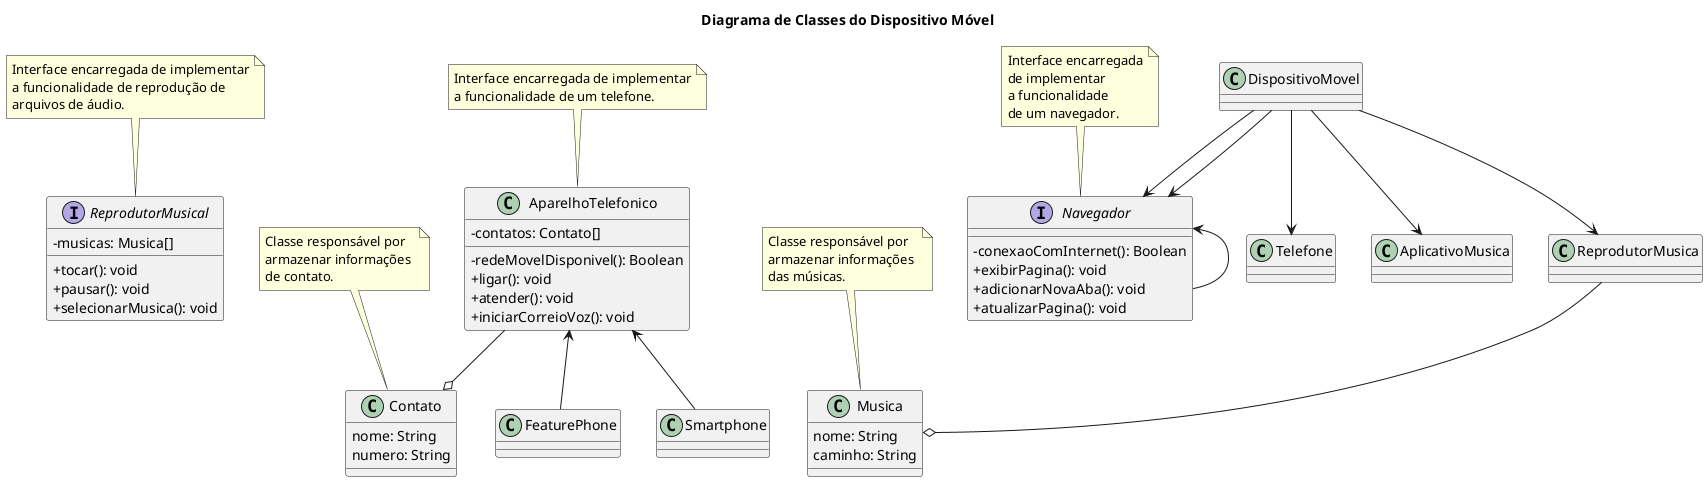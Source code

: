 @startuml
title Diagrama de Classes do Dispositivo Móvel

skinparam classAttributeIconSize 0

interface "ReprodutorMusical" as ReprodutorMusical {
  -musicas: Musica[]
  +tocar(): void
  +pausar(): void
  +selecionarMusica(): void
}

class AparelhoTelefonico {
  -contatos: Contato[]
  -redeMovelDisponivel(): Boolean
  +ligar(): void
  +atender(): void
  +iniciarCorreioVoz(): void
}

class Musica {
  nome: String
  caminho: String
}

class Contato {
  nome: String
  numero: String
}

interface "Navegador" as Navegador {
  -conexaoComInternet(): Boolean
  +exibirPagina(): void
  +adicionarNovaAba(): void
  +atualizarPagina(): void
}

note top of ReprodutorMusical
  Interface encarregada de implementar
  a funcionalidade de reprodução de 
  arquivos de áudio.
end note

note top of AparelhoTelefonico
  Interface encarregada de implementar
  a funcionalidade de um telefone.
end note

note top of Musica
  Classe responsável por 
  armazenar informações 
  das músicas.
end note

note top of Contato
  Classe responsável por 
  armazenar informações 
  de contato.
end note

note top of Navegador
  Interface encarregada
  de implementar
  a funcionalidade 
  de um navegador.
end note

DispositivoMovel --> Telefone
DispositivoMovel --> Navegador
DispositivoMovel --> AplicativoMusica
DispositivoMovel --> ReprodutorMusica
DispositivoMovel --> Navegador

ReprodutorMusica --o Musica
AparelhoTelefonico <-- FeaturePhone
AparelhoTelefonico <-- Smartphone
AparelhoTelefonico --o Contato

Navegador <-- Navegador
@enduml
